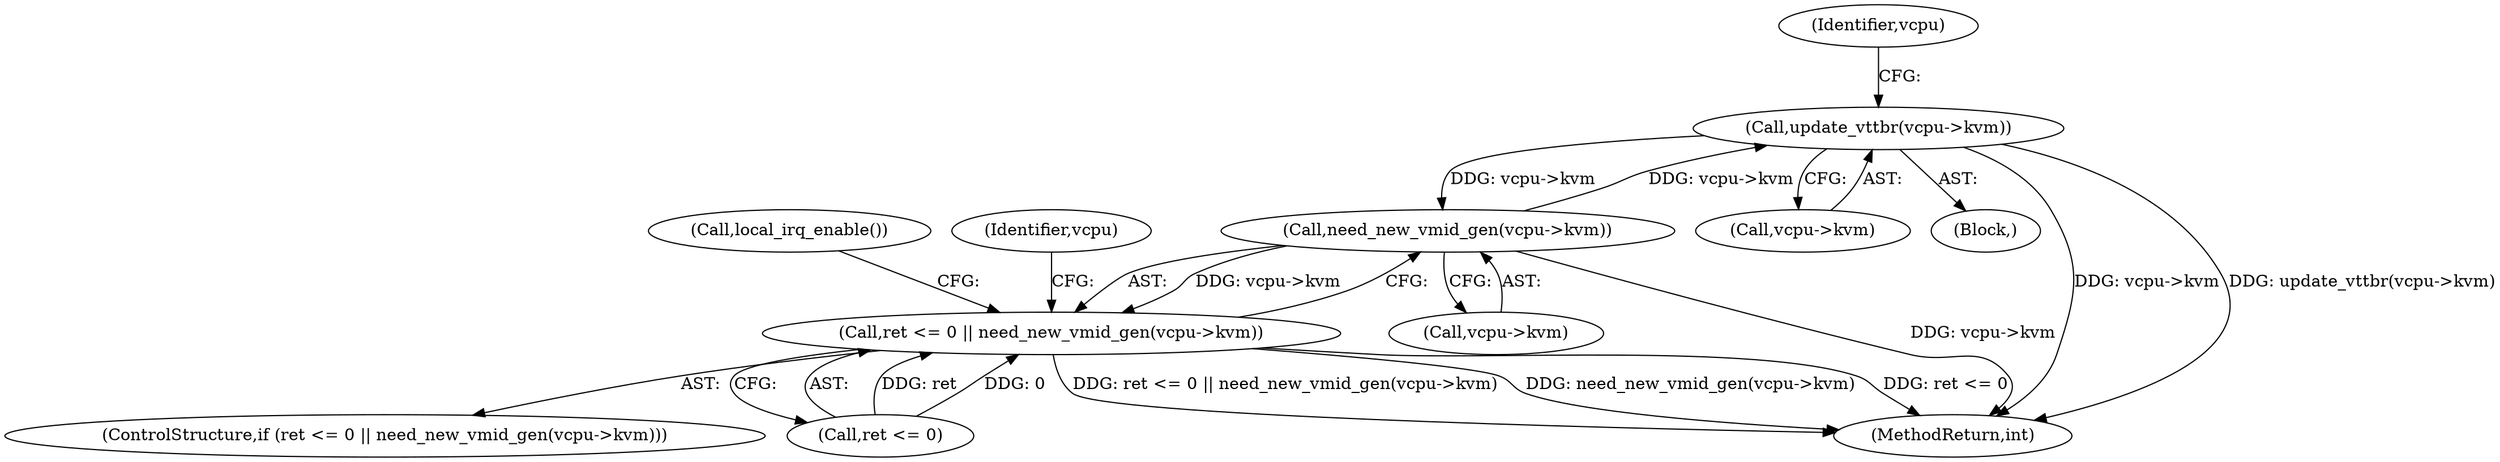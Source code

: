 digraph "0_linux_e8180dcaa8470ceca21109f143876fdcd9fe050a_0@API" {
"1000171" [label="(Call,update_vttbr(vcpu->kvm))"];
"1000206" [label="(Call,need_new_vmid_gen(vcpu->kvm))"];
"1000171" [label="(Call,update_vttbr(vcpu->kvm))"];
"1000202" [label="(Call,ret <= 0 || need_new_vmid_gen(vcpu->kvm))"];
"1000203" [label="(Call,ret <= 0)"];
"1000202" [label="(Call,ret <= 0 || need_new_vmid_gen(vcpu->kvm))"];
"1000207" [label="(Call,vcpu->kvm)"];
"1000201" [label="(ControlStructure,if (ret <= 0 || need_new_vmid_gen(vcpu->kvm)))"];
"1000172" [label="(Call,vcpu->kvm)"];
"1000211" [label="(Call,local_irq_enable())"];
"1000206" [label="(Call,need_new_vmid_gen(vcpu->kvm))"];
"1000220" [label="(Identifier,vcpu)"];
"1000178" [label="(Identifier,vcpu)"];
"1000169" [label="(Block,)"];
"1000271" [label="(MethodReturn,int)"];
"1000171" [label="(Call,update_vttbr(vcpu->kvm))"];
"1000171" -> "1000169"  [label="AST: "];
"1000171" -> "1000172"  [label="CFG: "];
"1000172" -> "1000171"  [label="AST: "];
"1000178" -> "1000171"  [label="CFG: "];
"1000171" -> "1000271"  [label="DDG: vcpu->kvm"];
"1000171" -> "1000271"  [label="DDG: update_vttbr(vcpu->kvm)"];
"1000206" -> "1000171"  [label="DDG: vcpu->kvm"];
"1000171" -> "1000206"  [label="DDG: vcpu->kvm"];
"1000206" -> "1000202"  [label="AST: "];
"1000206" -> "1000207"  [label="CFG: "];
"1000207" -> "1000206"  [label="AST: "];
"1000202" -> "1000206"  [label="CFG: "];
"1000206" -> "1000271"  [label="DDG: vcpu->kvm"];
"1000206" -> "1000202"  [label="DDG: vcpu->kvm"];
"1000202" -> "1000201"  [label="AST: "];
"1000202" -> "1000203"  [label="CFG: "];
"1000203" -> "1000202"  [label="AST: "];
"1000211" -> "1000202"  [label="CFG: "];
"1000220" -> "1000202"  [label="CFG: "];
"1000202" -> "1000271"  [label="DDG: ret <= 0 || need_new_vmid_gen(vcpu->kvm)"];
"1000202" -> "1000271"  [label="DDG: need_new_vmid_gen(vcpu->kvm)"];
"1000202" -> "1000271"  [label="DDG: ret <= 0"];
"1000203" -> "1000202"  [label="DDG: ret"];
"1000203" -> "1000202"  [label="DDG: 0"];
}
